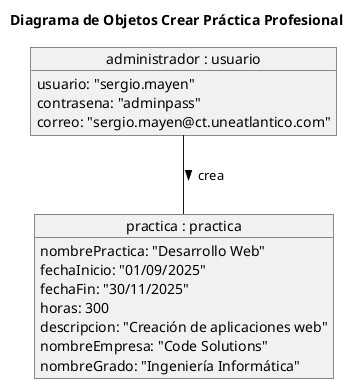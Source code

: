 @startuml

title Diagrama de Objetos Crear Práctica Profesional

object "administrador : usuario" as usuario{
    usuario: "sergio.mayen"
    contrasena: "adminpass"
    correo: "sergio.mayen@ct.uneatlantico.com"

}
object "practica : practica" as practica{
    nombrePractica: "Desarrollo Web"
    fechaInicio: "01/09/2025"
    fechaFin: "30/11/2025"
    horas: 300
    descripcion: "Creación de aplicaciones web"
    nombreEmpresa: "Code Solutions"
    nombreGrado: "Ingeniería Informática"
}
usuario-- practica: > crea

@enduml